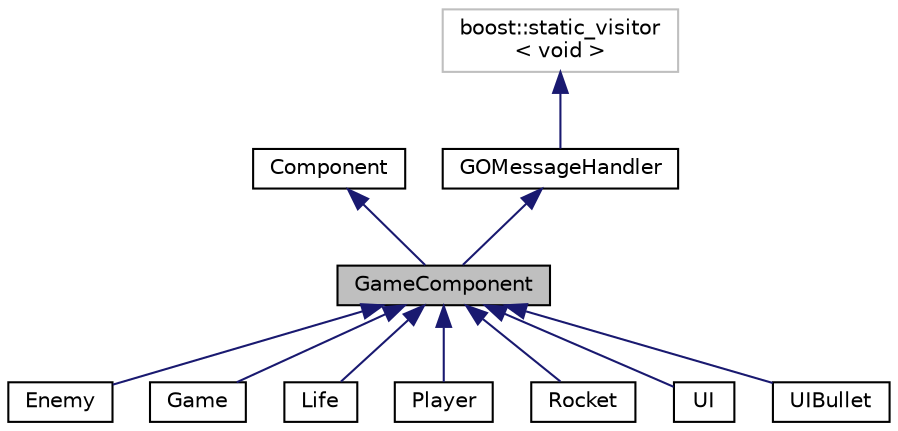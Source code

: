 digraph "GameComponent"
{
  edge [fontname="Helvetica",fontsize="10",labelfontname="Helvetica",labelfontsize="10"];
  node [fontname="Helvetica",fontsize="10",shape=record];
  Node0 [label="GameComponent",height=0.2,width=0.4,color="black", fillcolor="grey75", style="filled", fontcolor="black"];
  Node1 -> Node0 [dir="back",color="midnightblue",fontsize="10",style="solid"];
  Node1 [label="Component",height=0.2,width=0.4,color="black", fillcolor="white", style="filled",URL="$class_component.html",tooltip="Interface de Component. "];
  Node2 -> Node0 [dir="back",color="midnightblue",fontsize="10",style="solid"];
  Node2 [label="GOMessageHandler",height=0.2,width=0.4,color="black", fillcolor="white", style="filled",URL="$class_g_o_message_handler.html"];
  Node3 -> Node2 [dir="back",color="midnightblue",fontsize="10",style="solid"];
  Node3 [label="boost::static_visitor\l\< void \>",height=0.2,width=0.4,color="grey75", fillcolor="white", style="filled"];
  Node0 -> Node4 [dir="back",color="midnightblue",fontsize="10",style="solid"];
  Node4 [label="Enemy",height=0.2,width=0.4,color="black", fillcolor="white", style="filled",URL="$class_enemy.html"];
  Node0 -> Node5 [dir="back",color="midnightblue",fontsize="10",style="solid"];
  Node5 [label="Game",height=0.2,width=0.4,color="black", fillcolor="white", style="filled",URL="$class_game.html"];
  Node0 -> Node6 [dir="back",color="midnightblue",fontsize="10",style="solid"];
  Node6 [label="Life",height=0.2,width=0.4,color="black", fillcolor="white", style="filled",URL="$class_life.html",tooltip="Script gerant le vie d&#39;un gameobject. "];
  Node0 -> Node7 [dir="back",color="midnightblue",fontsize="10",style="solid"];
  Node7 [label="Player",height=0.2,width=0.4,color="black", fillcolor="white", style="filled",URL="$class_player.html"];
  Node0 -> Node8 [dir="back",color="midnightblue",fontsize="10",style="solid"];
  Node8 [label="Rocket",height=0.2,width=0.4,color="black", fillcolor="white", style="filled",URL="$class_rocket.html"];
  Node0 -> Node9 [dir="back",color="midnightblue",fontsize="10",style="solid"];
  Node9 [label="UI",height=0.2,width=0.4,color="black", fillcolor="white", style="filled",URL="$class_u_i.html"];
  Node0 -> Node10 [dir="back",color="midnightblue",fontsize="10",style="solid"];
  Node10 [label="UIBullet",height=0.2,width=0.4,color="black", fillcolor="white", style="filled",URL="$class_u_i_bullet.html"];
}
